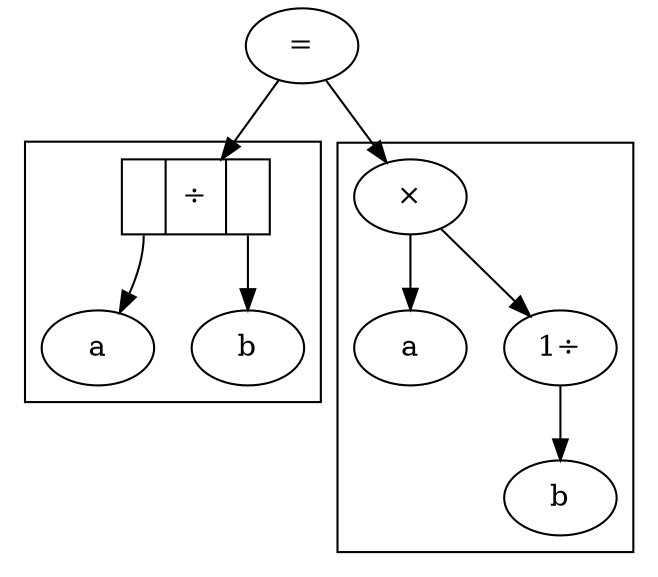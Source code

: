 strict digraph divides {
a1, a2 [label="a"];
b1, b2 [label="b"];
recip [label="1&divide;"];
divide [shape=record,label="<0>|&divide;|<1>"];
times [label="&times;"];
eq [label="="];

eq -> {divide, times};

subgraph cluster0 {
divide:0 -> a1;
divide:1 -> b1;
}

subgraph cluster1 {
times -> {a2, recip};
recip -> b2;
}
}